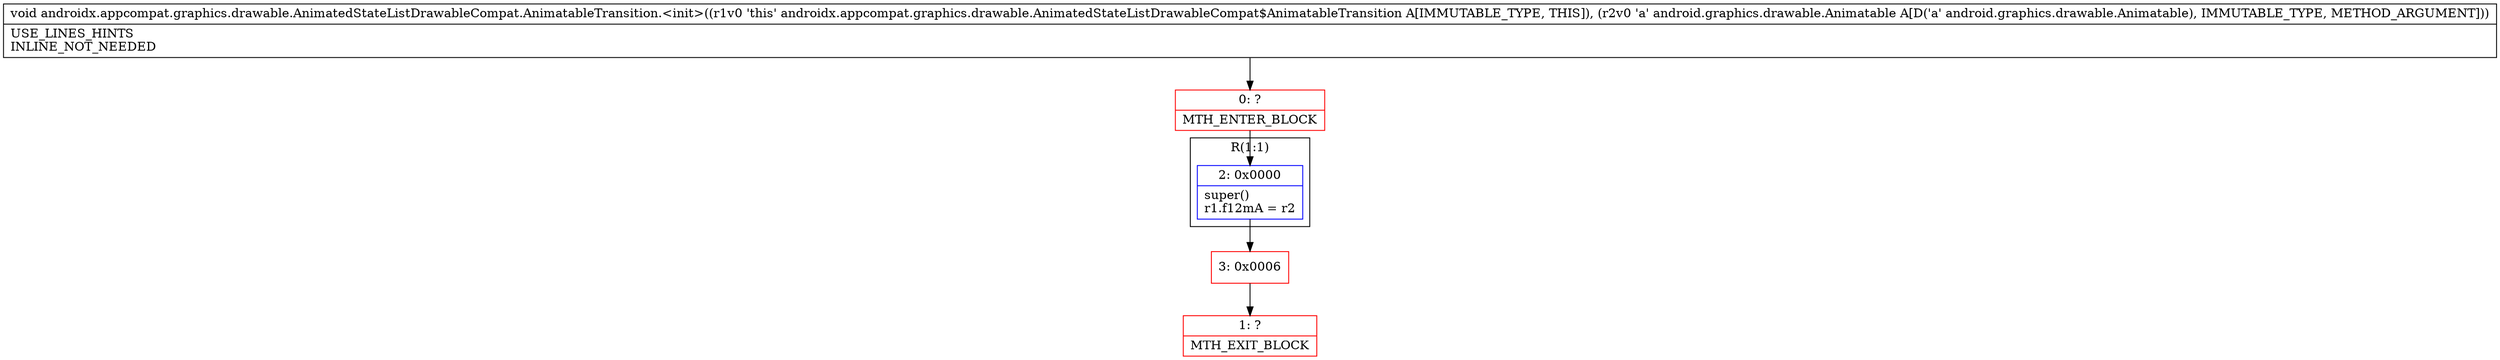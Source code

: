 digraph "CFG forandroidx.appcompat.graphics.drawable.AnimatedStateListDrawableCompat.AnimatableTransition.\<init\>(Landroid\/graphics\/drawable\/Animatable;)V" {
subgraph cluster_Region_912601919 {
label = "R(1:1)";
node [shape=record,color=blue];
Node_2 [shape=record,label="{2\:\ 0x0000|super()\lr1.f12mA = r2\l}"];
}
Node_0 [shape=record,color=red,label="{0\:\ ?|MTH_ENTER_BLOCK\l}"];
Node_3 [shape=record,color=red,label="{3\:\ 0x0006}"];
Node_1 [shape=record,color=red,label="{1\:\ ?|MTH_EXIT_BLOCK\l}"];
MethodNode[shape=record,label="{void androidx.appcompat.graphics.drawable.AnimatedStateListDrawableCompat.AnimatableTransition.\<init\>((r1v0 'this' androidx.appcompat.graphics.drawable.AnimatedStateListDrawableCompat$AnimatableTransition A[IMMUTABLE_TYPE, THIS]), (r2v0 'a' android.graphics.drawable.Animatable A[D('a' android.graphics.drawable.Animatable), IMMUTABLE_TYPE, METHOD_ARGUMENT]))  | USE_LINES_HINTS\lINLINE_NOT_NEEDED\l}"];
MethodNode -> Node_0;Node_2 -> Node_3;
Node_0 -> Node_2;
Node_3 -> Node_1;
}

